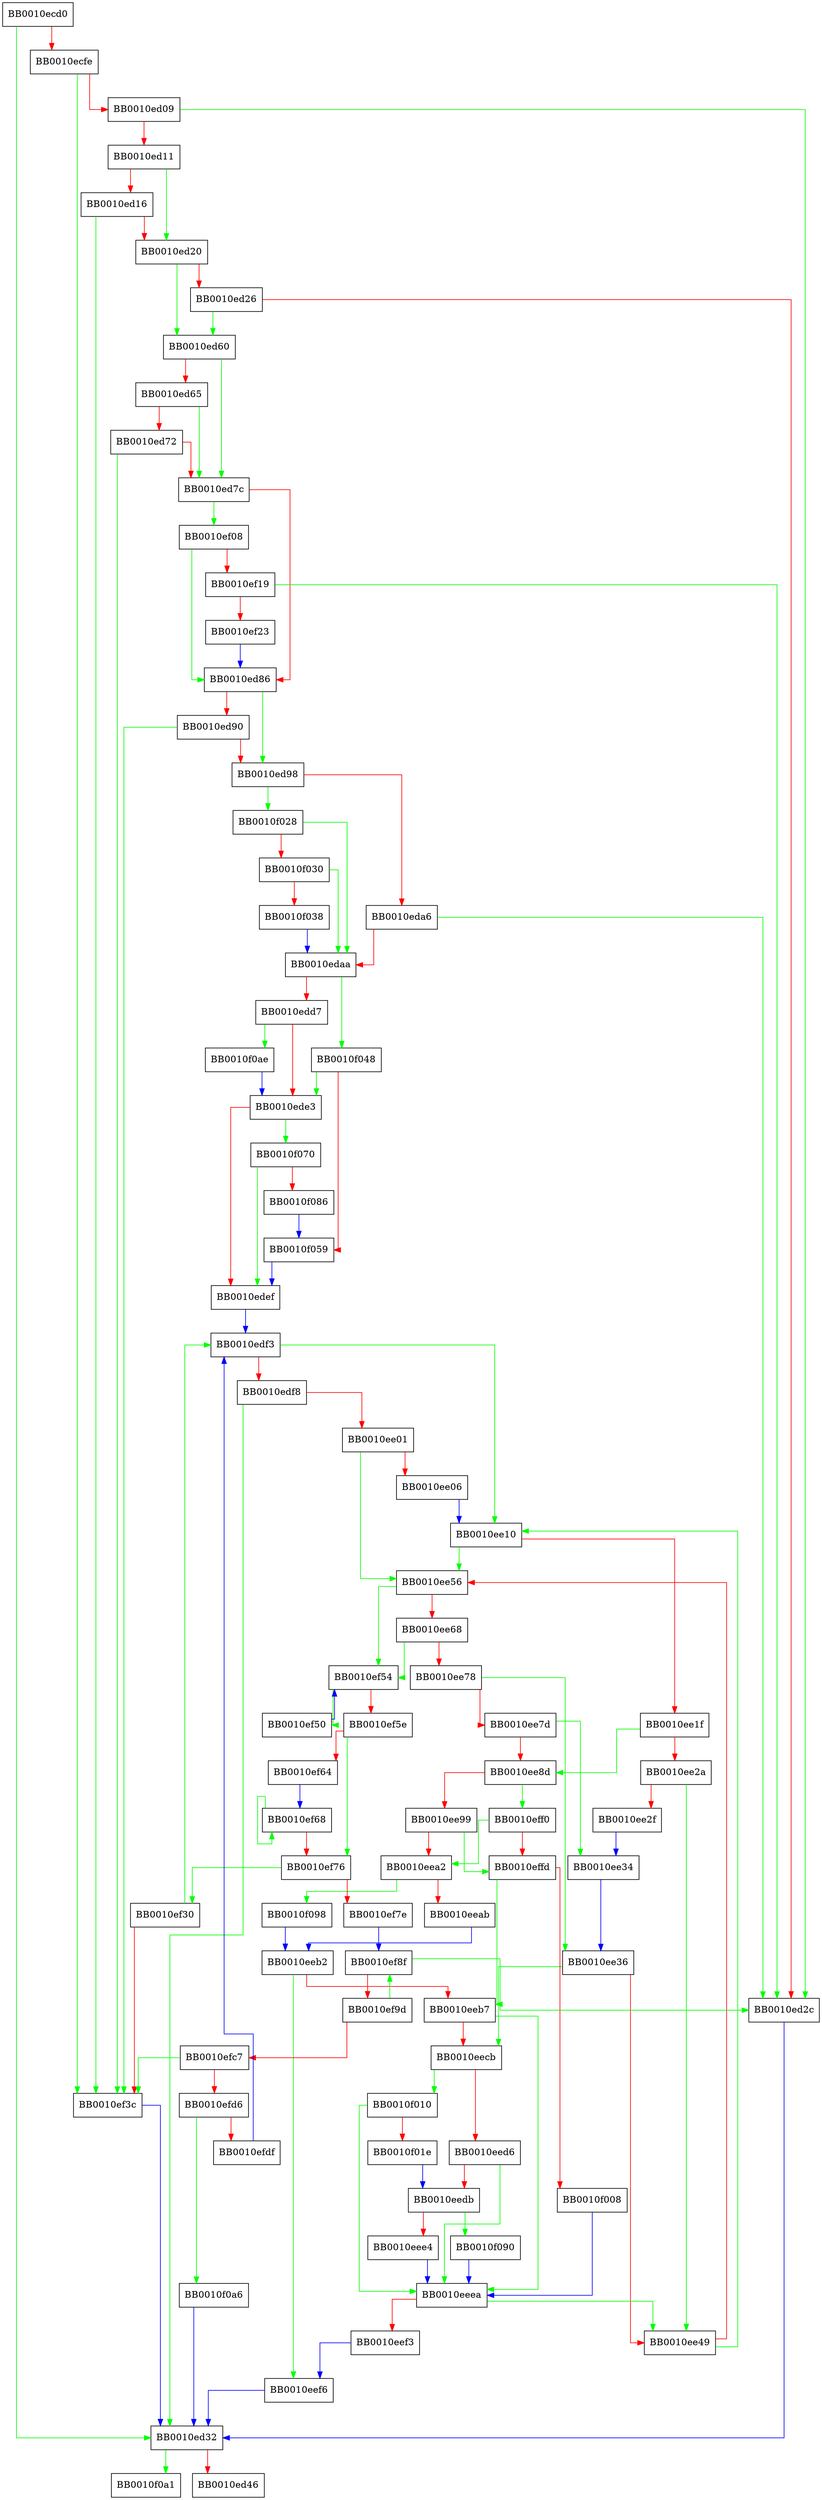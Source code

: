 digraph FUN_0010ecd0 {
  node [shape="box"];
  graph [splines=ortho];
  BB0010ecd0 -> BB0010ed32 [color="green"];
  BB0010ecd0 -> BB0010ecfe [color="red"];
  BB0010ecfe -> BB0010ef3c [color="green"];
  BB0010ecfe -> BB0010ed09 [color="red"];
  BB0010ed09 -> BB0010ed2c [color="green"];
  BB0010ed09 -> BB0010ed11 [color="red"];
  BB0010ed11 -> BB0010ed20 [color="green"];
  BB0010ed11 -> BB0010ed16 [color="red"];
  BB0010ed16 -> BB0010ef3c [color="green"];
  BB0010ed16 -> BB0010ed20 [color="red"];
  BB0010ed20 -> BB0010ed60 [color="green"];
  BB0010ed20 -> BB0010ed26 [color="red"];
  BB0010ed26 -> BB0010ed60 [color="green"];
  BB0010ed26 -> BB0010ed2c [color="red"];
  BB0010ed2c -> BB0010ed32 [color="blue"];
  BB0010ed32 -> BB0010f0a1 [color="green"];
  BB0010ed32 -> BB0010ed46 [color="red"];
  BB0010ed60 -> BB0010ed7c [color="green"];
  BB0010ed60 -> BB0010ed65 [color="red"];
  BB0010ed65 -> BB0010ed7c [color="green"];
  BB0010ed65 -> BB0010ed72 [color="red"];
  BB0010ed72 -> BB0010ef3c [color="green"];
  BB0010ed72 -> BB0010ed7c [color="red"];
  BB0010ed7c -> BB0010ef08 [color="green"];
  BB0010ed7c -> BB0010ed86 [color="red"];
  BB0010ed86 -> BB0010ed98 [color="green"];
  BB0010ed86 -> BB0010ed90 [color="red"];
  BB0010ed90 -> BB0010ef3c [color="green"];
  BB0010ed90 -> BB0010ed98 [color="red"];
  BB0010ed98 -> BB0010f028 [color="green"];
  BB0010ed98 -> BB0010eda6 [color="red"];
  BB0010eda6 -> BB0010ed2c [color="green"];
  BB0010eda6 -> BB0010edaa [color="red"];
  BB0010edaa -> BB0010f048 [color="green"];
  BB0010edaa -> BB0010edd7 [color="red"];
  BB0010edd7 -> BB0010f0ae [color="green"];
  BB0010edd7 -> BB0010ede3 [color="red"];
  BB0010ede3 -> BB0010f070 [color="green"];
  BB0010ede3 -> BB0010edef [color="red"];
  BB0010edef -> BB0010edf3 [color="blue"];
  BB0010edf3 -> BB0010ee10 [color="green"];
  BB0010edf3 -> BB0010edf8 [color="red"];
  BB0010edf8 -> BB0010ed32 [color="green"];
  BB0010edf8 -> BB0010ee01 [color="red"];
  BB0010ee01 -> BB0010ee56 [color="green"];
  BB0010ee01 -> BB0010ee06 [color="red"];
  BB0010ee06 -> BB0010ee10 [color="blue"];
  BB0010ee10 -> BB0010ee56 [color="green"];
  BB0010ee10 -> BB0010ee1f [color="red"];
  BB0010ee1f -> BB0010ee8d [color="green"];
  BB0010ee1f -> BB0010ee2a [color="red"];
  BB0010ee2a -> BB0010ee49 [color="green"];
  BB0010ee2a -> BB0010ee2f [color="red"];
  BB0010ee2f -> BB0010ee34 [color="blue"];
  BB0010ee34 -> BB0010ee36 [color="blue"];
  BB0010ee36 -> BB0010eecb [color="green"];
  BB0010ee36 -> BB0010ee49 [color="red"];
  BB0010ee49 -> BB0010ee10 [color="green"];
  BB0010ee49 -> BB0010ee56 [color="red"];
  BB0010ee56 -> BB0010ef54 [color="green"];
  BB0010ee56 -> BB0010ee68 [color="red"];
  BB0010ee68 -> BB0010ef54 [color="green"];
  BB0010ee68 -> BB0010ee78 [color="red"];
  BB0010ee78 -> BB0010ee36 [color="green"];
  BB0010ee78 -> BB0010ee7d [color="red"];
  BB0010ee7d -> BB0010ee34 [color="green"];
  BB0010ee7d -> BB0010ee8d [color="red"];
  BB0010ee8d -> BB0010eff0 [color="green"];
  BB0010ee8d -> BB0010ee99 [color="red"];
  BB0010ee99 -> BB0010effd [color="green"];
  BB0010ee99 -> BB0010eea2 [color="red"];
  BB0010eea2 -> BB0010f098 [color="green"];
  BB0010eea2 -> BB0010eeab [color="red"];
  BB0010eeab -> BB0010eeb2 [color="blue"];
  BB0010eeb2 -> BB0010eef6 [color="green"];
  BB0010eeb2 -> BB0010eeb7 [color="red"];
  BB0010eeb7 -> BB0010eeea [color="green"];
  BB0010eeb7 -> BB0010eecb [color="red"];
  BB0010eecb -> BB0010f010 [color="green"];
  BB0010eecb -> BB0010eed6 [color="red"];
  BB0010eed6 -> BB0010eeea [color="green"];
  BB0010eed6 -> BB0010eedb [color="red"];
  BB0010eedb -> BB0010f090 [color="green"];
  BB0010eedb -> BB0010eee4 [color="red"];
  BB0010eee4 -> BB0010eeea [color="blue"];
  BB0010eeea -> BB0010ee49 [color="green"];
  BB0010eeea -> BB0010eef3 [color="red"];
  BB0010eef3 -> BB0010eef6 [color="blue"];
  BB0010eef6 -> BB0010ed32 [color="blue"];
  BB0010ef08 -> BB0010ed86 [color="green"];
  BB0010ef08 -> BB0010ef19 [color="red"];
  BB0010ef19 -> BB0010ed2c [color="green"];
  BB0010ef19 -> BB0010ef23 [color="red"];
  BB0010ef23 -> BB0010ed86 [color="blue"];
  BB0010ef30 -> BB0010edf3 [color="green"];
  BB0010ef30 -> BB0010ef3c [color="red"];
  BB0010ef3c -> BB0010ed32 [color="blue"];
  BB0010ef50 -> BB0010ef54 [color="blue"];
  BB0010ef54 -> BB0010ef50 [color="green"];
  BB0010ef54 -> BB0010ef5e [color="red"];
  BB0010ef5e -> BB0010ef76 [color="green"];
  BB0010ef5e -> BB0010ef64 [color="red"];
  BB0010ef64 -> BB0010ef68 [color="blue"];
  BB0010ef68 -> BB0010ef68 [color="green"];
  BB0010ef68 -> BB0010ef76 [color="red"];
  BB0010ef76 -> BB0010ef30 [color="green"];
  BB0010ef76 -> BB0010ef7e [color="red"];
  BB0010ef7e -> BB0010ef8f [color="blue"];
  BB0010ef8f -> BB0010ed2c [color="green"];
  BB0010ef8f -> BB0010ef9d [color="red"];
  BB0010ef9d -> BB0010ef8f [color="green"];
  BB0010ef9d -> BB0010efc7 [color="red"];
  BB0010efc7 -> BB0010ef3c [color="green"];
  BB0010efc7 -> BB0010efd6 [color="red"];
  BB0010efd6 -> BB0010f0a6 [color="green"];
  BB0010efd6 -> BB0010efdf [color="red"];
  BB0010efdf -> BB0010edf3 [color="blue"];
  BB0010eff0 -> BB0010eea2 [color="green"];
  BB0010eff0 -> BB0010effd [color="red"];
  BB0010effd -> BB0010eeb7 [color="green"];
  BB0010effd -> BB0010f008 [color="red"];
  BB0010f008 -> BB0010eeea [color="blue"];
  BB0010f010 -> BB0010eeea [color="green"];
  BB0010f010 -> BB0010f01e [color="red"];
  BB0010f01e -> BB0010eedb [color="blue"];
  BB0010f028 -> BB0010edaa [color="green"];
  BB0010f028 -> BB0010f030 [color="red"];
  BB0010f030 -> BB0010edaa [color="green"];
  BB0010f030 -> BB0010f038 [color="red"];
  BB0010f038 -> BB0010edaa [color="blue"];
  BB0010f048 -> BB0010ede3 [color="green"];
  BB0010f048 -> BB0010f059 [color="red"];
  BB0010f059 -> BB0010edef [color="blue"];
  BB0010f070 -> BB0010edef [color="green"];
  BB0010f070 -> BB0010f086 [color="red"];
  BB0010f086 -> BB0010f059 [color="blue"];
  BB0010f090 -> BB0010eeea [color="blue"];
  BB0010f098 -> BB0010eeb2 [color="blue"];
  BB0010f0a6 -> BB0010ed32 [color="blue"];
  BB0010f0ae -> BB0010ede3 [color="blue"];
}